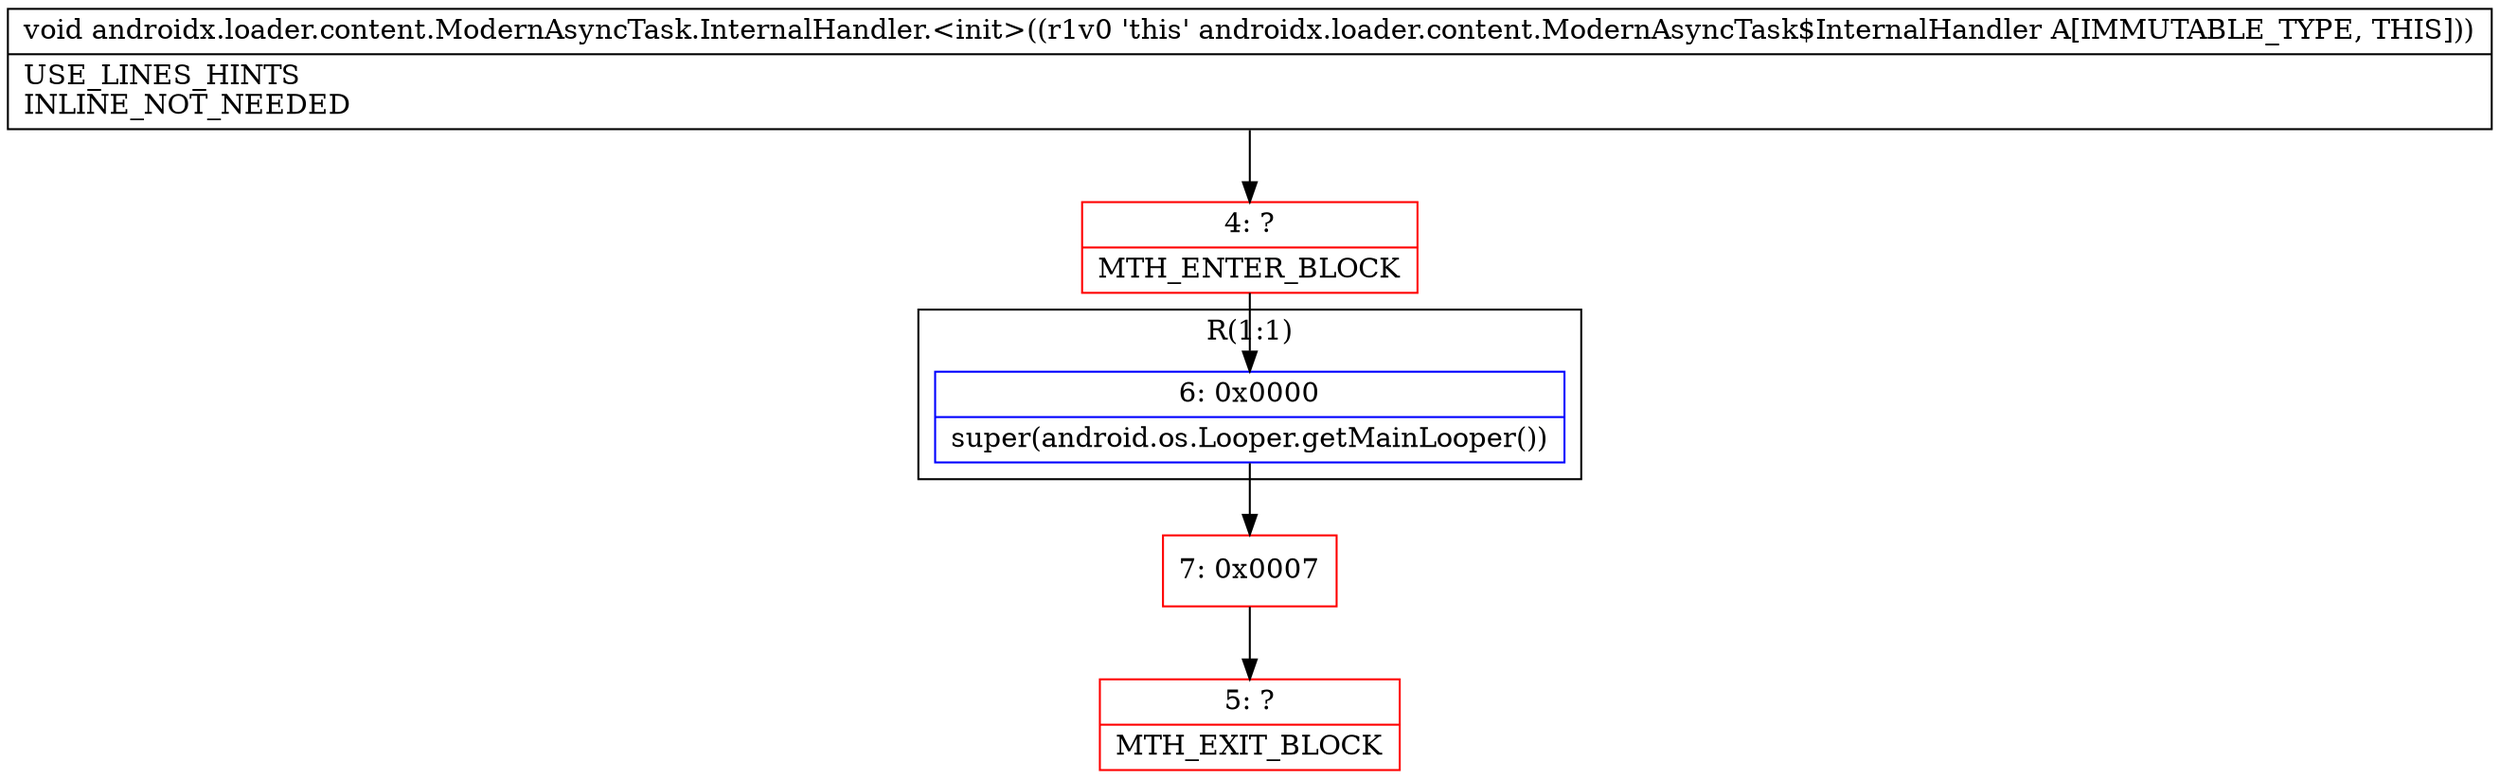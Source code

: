 digraph "CFG forandroidx.loader.content.ModernAsyncTask.InternalHandler.\<init\>()V" {
subgraph cluster_Region_1906516395 {
label = "R(1:1)";
node [shape=record,color=blue];
Node_6 [shape=record,label="{6\:\ 0x0000|super(android.os.Looper.getMainLooper())\l}"];
}
Node_4 [shape=record,color=red,label="{4\:\ ?|MTH_ENTER_BLOCK\l}"];
Node_7 [shape=record,color=red,label="{7\:\ 0x0007}"];
Node_5 [shape=record,color=red,label="{5\:\ ?|MTH_EXIT_BLOCK\l}"];
MethodNode[shape=record,label="{void androidx.loader.content.ModernAsyncTask.InternalHandler.\<init\>((r1v0 'this' androidx.loader.content.ModernAsyncTask$InternalHandler A[IMMUTABLE_TYPE, THIS]))  | USE_LINES_HINTS\lINLINE_NOT_NEEDED\l}"];
MethodNode -> Node_4;Node_6 -> Node_7;
Node_4 -> Node_6;
Node_7 -> Node_5;
}

